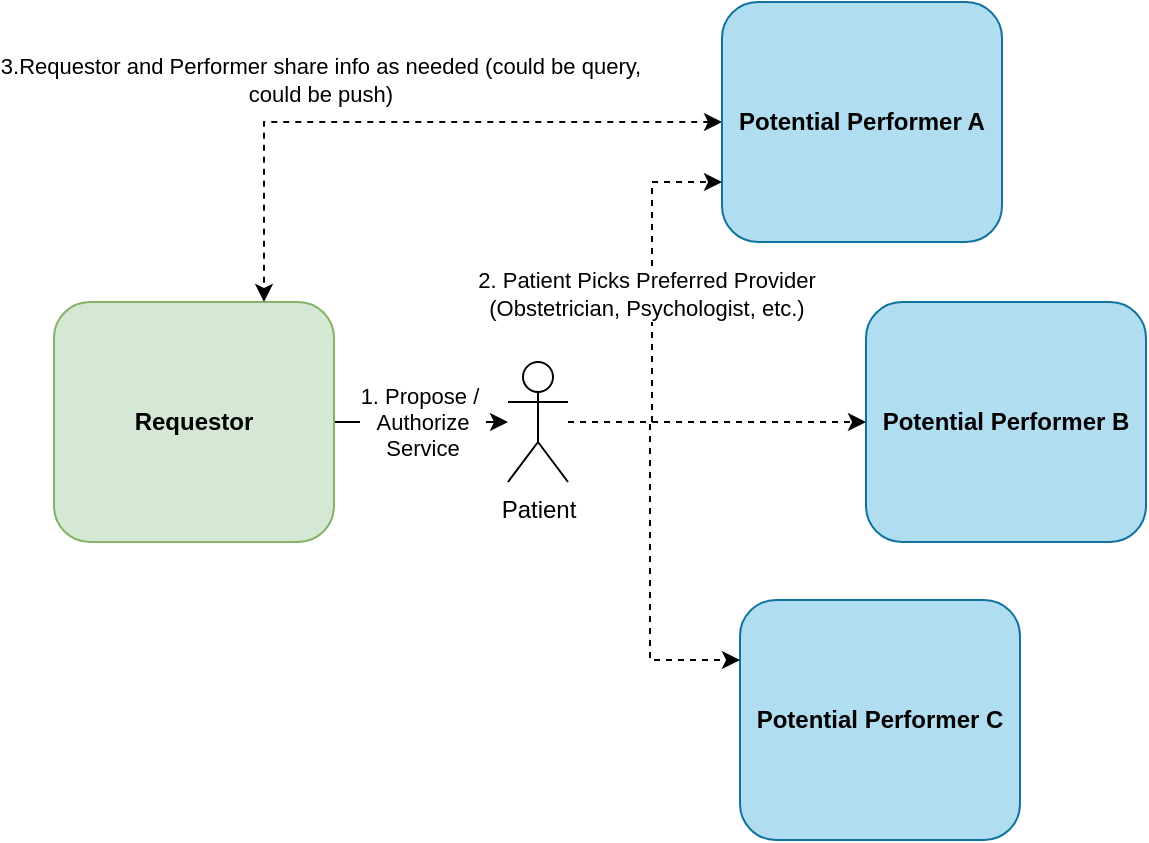 <mxfile version="24.8.3">
  <diagram name="Page-1" id="deKUaVZH-JwqvmWe_Xov">
    <mxGraphModel dx="1348" dy="-263" grid="1" gridSize="10" guides="1" tooltips="1" connect="1" arrows="1" fold="1" page="1" pageScale="1" pageWidth="850" pageHeight="1100" math="0" shadow="0">
      <root>
        <mxCell id="0" />
        <mxCell id="1" parent="0" />
        <mxCell id="PKPYmMwV_7xRfYiQWhq6-1" value="1. Propose /&amp;nbsp;&lt;br&gt;Authorize&lt;br&gt;Service" style="edgeStyle=orthogonalEdgeStyle;rounded=0;orthogonalLoop=1;jettySize=auto;html=1;exitX=1;exitY=0.5;exitDx=0;exitDy=0;" edge="1" parent="1" source="PKPYmMwV_7xRfYiQWhq6-2" target="PKPYmMwV_7xRfYiQWhq6-11">
          <mxGeometry relative="1" as="geometry" />
        </mxCell>
        <mxCell id="PKPYmMwV_7xRfYiQWhq6-2" value="&lt;b&gt;Requestor&lt;/b&gt;" style="rounded=1;whiteSpace=wrap;html=1;fillColor=#d5e8d4;strokeColor=#82b366;" vertex="1" parent="1">
          <mxGeometry x="152" y="1340" width="140" height="120" as="geometry" />
        </mxCell>
        <mxCell id="PKPYmMwV_7xRfYiQWhq6-3" value="&lt;b&gt;Potential Performer C&lt;/b&gt;" style="rounded=1;whiteSpace=wrap;html=1;fillColor=#b1ddf0;strokeColor=#10739e;" vertex="1" parent="1">
          <mxGeometry x="495" y="1489" width="140" height="120" as="geometry" />
        </mxCell>
        <mxCell id="PKPYmMwV_7xRfYiQWhq6-4" value="&lt;b&gt;Potential Performer B&lt;/b&gt;" style="rounded=1;whiteSpace=wrap;html=1;fillColor=#b1ddf0;strokeColor=#10739e;" vertex="1" parent="1">
          <mxGeometry x="558" y="1340" width="140" height="120" as="geometry" />
        </mxCell>
        <mxCell id="PKPYmMwV_7xRfYiQWhq6-5" value="3.Requestor and Performer share info as needed (could be query, &lt;br&gt;could be push)" style="edgeStyle=orthogonalEdgeStyle;rounded=0;orthogonalLoop=1;jettySize=auto;html=1;exitX=0;exitY=0.5;exitDx=0;exitDy=0;entryX=0.75;entryY=0;entryDx=0;entryDy=0;dashed=1;startArrow=classic;startFill=1;" edge="1" parent="1" source="PKPYmMwV_7xRfYiQWhq6-6" target="PKPYmMwV_7xRfYiQWhq6-2">
          <mxGeometry x="0.26" y="-21" relative="1" as="geometry">
            <mxPoint as="offset" />
          </mxGeometry>
        </mxCell>
        <mxCell id="PKPYmMwV_7xRfYiQWhq6-6" value="&lt;b&gt;Potential Performer A&lt;/b&gt;" style="rounded=1;whiteSpace=wrap;html=1;fillColor=#b1ddf0;strokeColor=#10739e;" vertex="1" parent="1">
          <mxGeometry x="486" y="1190" width="140" height="120" as="geometry" />
        </mxCell>
        <mxCell id="PKPYmMwV_7xRfYiQWhq6-7" style="edgeStyle=orthogonalEdgeStyle;rounded=0;orthogonalLoop=1;jettySize=auto;html=1;entryX=0;entryY=0.5;entryDx=0;entryDy=0;dashed=1;" edge="1" parent="1" source="PKPYmMwV_7xRfYiQWhq6-11" target="PKPYmMwV_7xRfYiQWhq6-4">
          <mxGeometry relative="1" as="geometry" />
        </mxCell>
        <mxCell id="PKPYmMwV_7xRfYiQWhq6-8" style="edgeStyle=orthogonalEdgeStyle;rounded=0;orthogonalLoop=1;jettySize=auto;html=1;entryX=0;entryY=0.75;entryDx=0;entryDy=0;dashed=1;" edge="1" parent="1" source="PKPYmMwV_7xRfYiQWhq6-11" target="PKPYmMwV_7xRfYiQWhq6-6">
          <mxGeometry relative="1" as="geometry">
            <Array as="points">
              <mxPoint x="451" y="1400" />
              <mxPoint x="451" y="1280" />
            </Array>
          </mxGeometry>
        </mxCell>
        <mxCell id="PKPYmMwV_7xRfYiQWhq6-9" value="2. Patient Picks Preferred Provider&lt;br&gt;(Obstetrician, Psychologist, etc.)" style="edgeLabel;html=1;align=center;verticalAlign=middle;resizable=0;points=[];" vertex="1" connectable="0" parent="PKPYmMwV_7xRfYiQWhq6-8">
          <mxGeometry x="0.2" y="-3" relative="1" as="geometry">
            <mxPoint x="-6" y="12" as="offset" />
          </mxGeometry>
        </mxCell>
        <mxCell id="PKPYmMwV_7xRfYiQWhq6-10" style="edgeStyle=orthogonalEdgeStyle;rounded=0;orthogonalLoop=1;jettySize=auto;html=1;entryX=0;entryY=0.25;entryDx=0;entryDy=0;dashed=1;" edge="1" parent="1" source="PKPYmMwV_7xRfYiQWhq6-11" target="PKPYmMwV_7xRfYiQWhq6-3">
          <mxGeometry relative="1" as="geometry">
            <Array as="points">
              <mxPoint x="450" y="1400" />
              <mxPoint x="450" y="1519" />
            </Array>
          </mxGeometry>
        </mxCell>
        <mxCell id="PKPYmMwV_7xRfYiQWhq6-11" value="Patient" style="shape=umlActor;verticalLabelPosition=bottom;verticalAlign=top;html=1;outlineConnect=0;" vertex="1" parent="1">
          <mxGeometry x="379" y="1370" width="30" height="60" as="geometry" />
        </mxCell>
      </root>
    </mxGraphModel>
  </diagram>
</mxfile>

